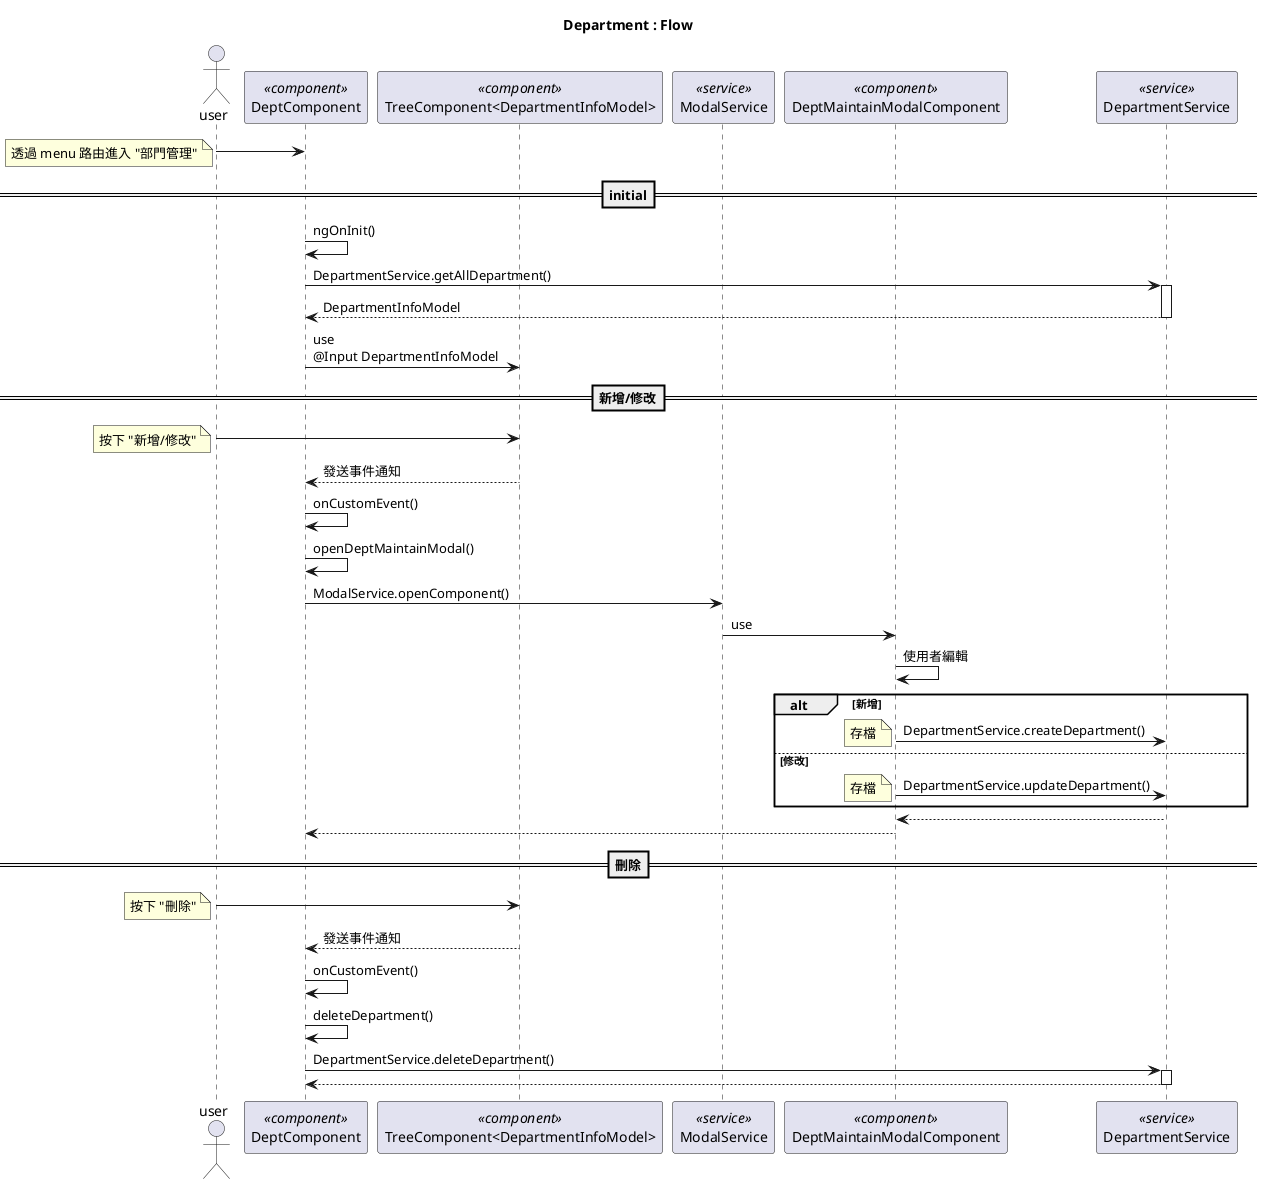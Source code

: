 @startuml

Title Department : Flow
actor user
participant "DeptComponent" as main << component >>
participant "TreeComponent<DepartmentInfoModel>" as tree << component >>
participant "ModalService" as modalService << service >>
participant "DeptMaintainModalComponent" as maintainModal << component >>
participant "DepartmentService" as departmentService << service >>

user -> main
note left: 透過 menu 路由進入 "部門管理"

==initial==
main -> main: ngOnInit()
main -> departmentService: DepartmentService.getAllDepartment()
activate departmentService
departmentService --> main: DepartmentInfoModel
deactivate
main -> tree : use \n@Input DepartmentInfoModel

==新增/修改==
user -> tree
note left: 按下 "新增/修改"
tree --> main: 發送事件通知
main -> main: onCustomEvent()
main -> main: openDeptMaintainModal()
main -> modalService: ModalService.openComponent()
modalService -> maintainModal: use
maintainModal -> maintainModal: 使用者編輯

alt 新增
  maintainModal -> departmentService: DepartmentService.createDepartment()
  note left: 存檔
else 修改
  maintainModal -> departmentService: DepartmentService.updateDepartment()
  note left: 存檔
end

activate departmentService
departmentService --> maintainModal
deactivate departmentService
maintainModal --> main

==刪除==
user -> tree
note left: 按下 "刪除"
tree --> main: 發送事件通知
main -> main: onCustomEvent()
main -> main: deleteDepartment()
main -> departmentService: DepartmentService.deleteDepartment()
activate departmentService
departmentService --> main
deactivate departmentService

@enduml